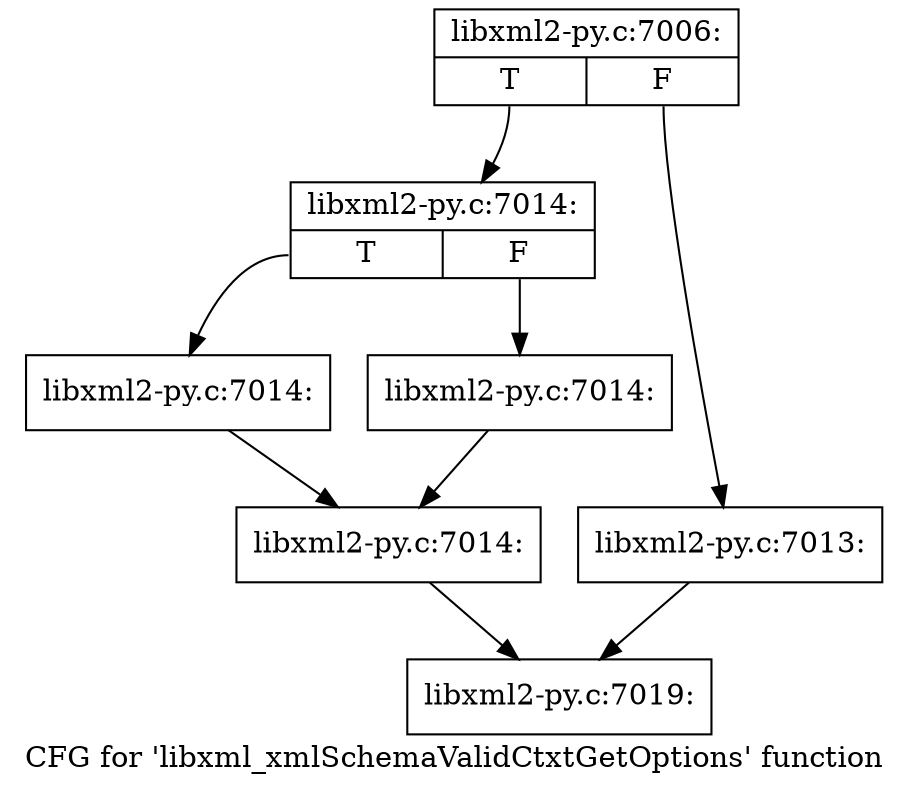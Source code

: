digraph "CFG for 'libxml_xmlSchemaValidCtxtGetOptions' function" {
	label="CFG for 'libxml_xmlSchemaValidCtxtGetOptions' function";

	Node0x42bc800 [shape=record,label="{libxml2-py.c:7006:|{<s0>T|<s1>F}}"];
	Node0x42bc800:s0 -> Node0x42be4d0;
	Node0x42bc800:s1 -> Node0x42be480;
	Node0x42be480 [shape=record,label="{libxml2-py.c:7013:}"];
	Node0x42be480 -> Node0x42bcd40;
	Node0x42be4d0 [shape=record,label="{libxml2-py.c:7014:|{<s0>T|<s1>F}}"];
	Node0x42be4d0:s0 -> Node0x42bed00;
	Node0x42be4d0:s1 -> Node0x42bed50;
	Node0x42bed00 [shape=record,label="{libxml2-py.c:7014:}"];
	Node0x42bed00 -> Node0x42beda0;
	Node0x42bed50 [shape=record,label="{libxml2-py.c:7014:}"];
	Node0x42bed50 -> Node0x42beda0;
	Node0x42beda0 [shape=record,label="{libxml2-py.c:7014:}"];
	Node0x42beda0 -> Node0x42bcd40;
	Node0x42bcd40 [shape=record,label="{libxml2-py.c:7019:}"];
}
